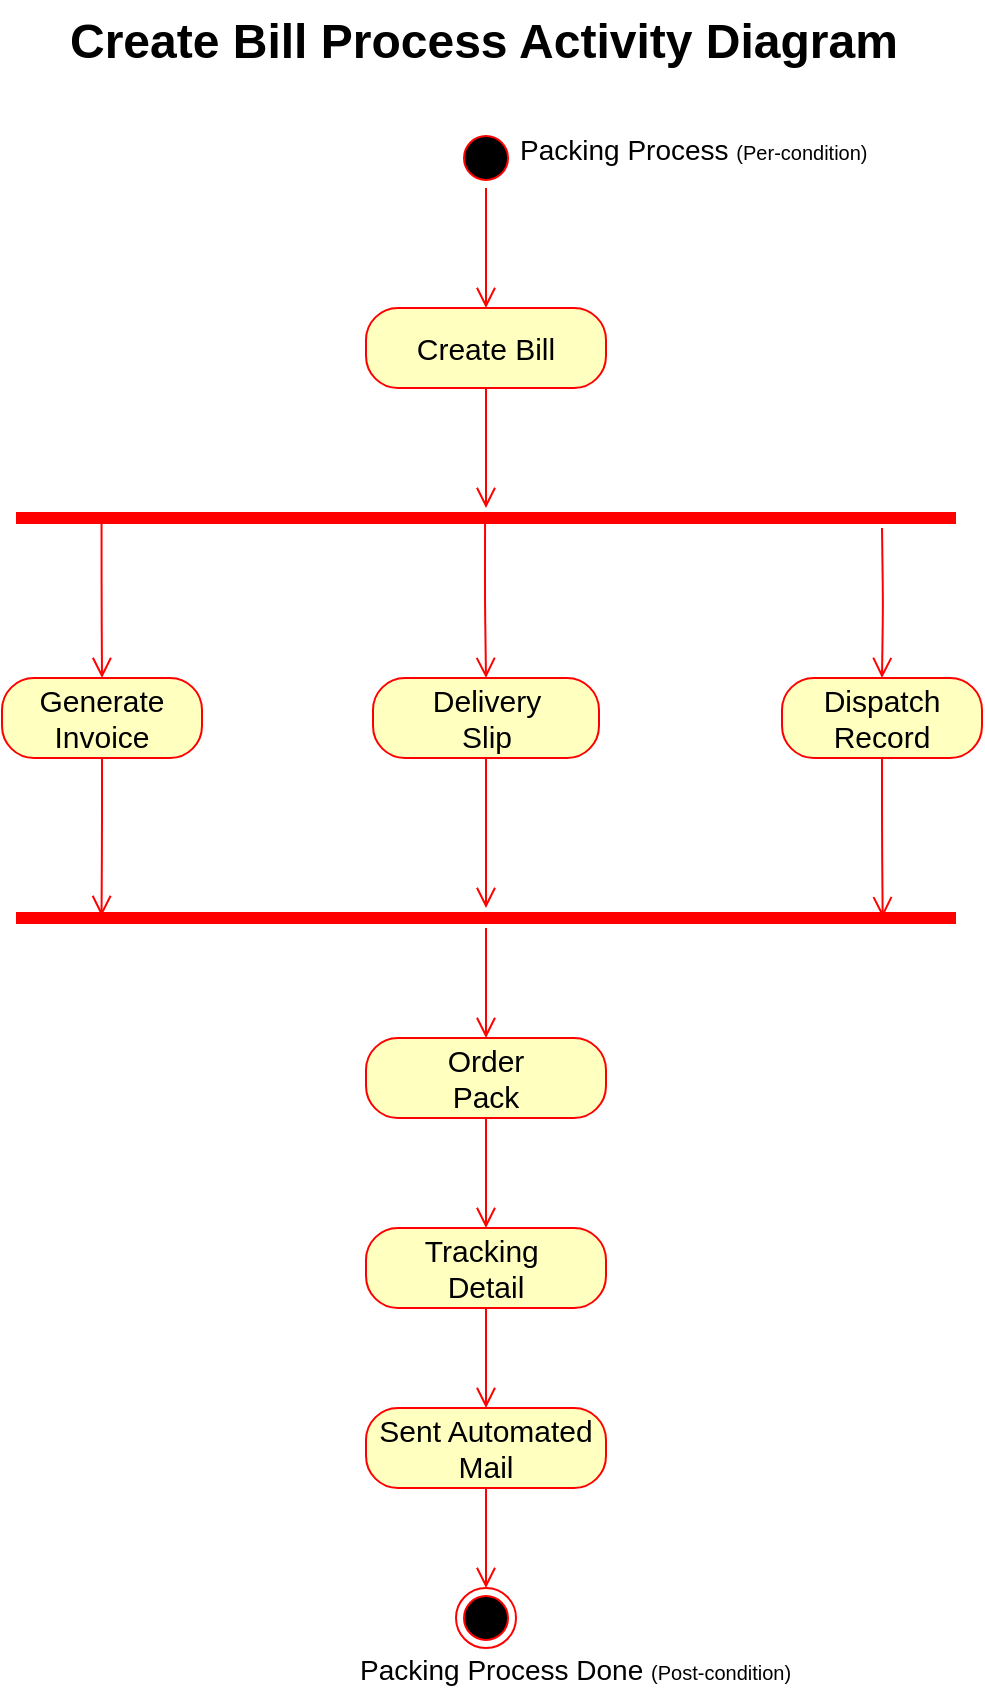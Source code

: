 <mxfile version="12.2.2" type="device" pages="1"><diagram id="xOtiej2gNorD5NpRwv7l" name="Page-1"><mxGraphModel dx="1092" dy="846" grid="1" gridSize="10" guides="1" tooltips="1" connect="1" arrows="1" fold="1" page="1" pageScale="1" pageWidth="827" pageHeight="1169" math="0" shadow="0"><root><mxCell id="0"/><mxCell id="1" parent="0"/><mxCell id="ZL3D88-o58ZpeAAxq_MX-1" value="" style="ellipse;html=1;shape=startState;fillColor=#000000;strokeColor=#ff0000;" vertex="1" parent="1"><mxGeometry x="397" y="90" width="30" height="30" as="geometry"/></mxCell><mxCell id="ZL3D88-o58ZpeAAxq_MX-2" value="" style="edgeStyle=orthogonalEdgeStyle;html=1;verticalAlign=bottom;endArrow=open;endSize=8;strokeColor=#ff0000;" edge="1" source="ZL3D88-o58ZpeAAxq_MX-1" parent="1"><mxGeometry relative="1" as="geometry"><mxPoint x="412" y="180" as="targetPoint"/></mxGeometry></mxCell><mxCell id="ZL3D88-o58ZpeAAxq_MX-3" value="Create Bill Process Activity Diagram" style="text;html=1;resizable=0;points=[];autosize=1;align=left;verticalAlign=top;spacingTop=-4;fontSize=24;fontStyle=1;strokeWidth=4;shadow=1;" vertex="1" parent="1"><mxGeometry x="202" y="30" width="290" height="20" as="geometry"/></mxCell><mxCell id="ZL3D88-o58ZpeAAxq_MX-7" value="Packing Process &lt;font style=&quot;font-size: 10px&quot;&gt;(Per-condition)&lt;/font&gt;" style="text;html=1;resizable=0;points=[];autosize=1;align=left;verticalAlign=top;spacingTop=-4;fontSize=14;" vertex="1" parent="1"><mxGeometry x="427" y="90" width="190" height="20" as="geometry"/></mxCell><mxCell id="ZL3D88-o58ZpeAAxq_MX-8" value="&lt;font style=&quot;font-size: 15px&quot;&gt;Create Bill&lt;/font&gt;" style="rounded=1;whiteSpace=wrap;html=1;arcSize=40;fontColor=#000000;fillColor=#ffffc0;strokeColor=#ff0000;" vertex="1" parent="1"><mxGeometry x="352" y="180" width="120" height="40" as="geometry"/></mxCell><mxCell id="ZL3D88-o58ZpeAAxq_MX-9" value="" style="edgeStyle=orthogonalEdgeStyle;html=1;verticalAlign=bottom;endArrow=open;endSize=8;strokeColor=#ff0000;fontSize=14;" edge="1" source="ZL3D88-o58ZpeAAxq_MX-8" parent="1"><mxGeometry relative="1" as="geometry"><mxPoint x="412" y="280" as="targetPoint"/></mxGeometry></mxCell><mxCell id="ZL3D88-o58ZpeAAxq_MX-10" value="" style="shape=line;html=1;strokeWidth=6;strokeColor=#ff0000;fontSize=14;" vertex="1" parent="1"><mxGeometry x="177" y="280" width="470" height="10" as="geometry"/></mxCell><mxCell id="ZL3D88-o58ZpeAAxq_MX-12" value="" style="shape=line;html=1;strokeWidth=6;strokeColor=#ff0000;fontSize=14;" vertex="1" parent="1"><mxGeometry x="177" y="480" width="470" height="10" as="geometry"/></mxCell><mxCell id="ZL3D88-o58ZpeAAxq_MX-14" value="" style="edgeStyle=orthogonalEdgeStyle;html=1;verticalAlign=bottom;endArrow=open;endSize=8;strokeColor=#ff0000;fontSize=14;exitX=0.499;exitY=0.6;exitDx=0;exitDy=0;exitPerimeter=0;entryX=0.5;entryY=0;entryDx=0;entryDy=0;" edge="1" parent="1" source="ZL3D88-o58ZpeAAxq_MX-10" target="ZL3D88-o58ZpeAAxq_MX-17"><mxGeometry relative="1" as="geometry"><mxPoint x="412" y="360" as="targetPoint"/><mxPoint x="411" y="290" as="sourcePoint"/></mxGeometry></mxCell><mxCell id="ZL3D88-o58ZpeAAxq_MX-15" value="" style="edgeStyle=orthogonalEdgeStyle;html=1;verticalAlign=bottom;endArrow=open;endSize=8;strokeColor=#ff0000;fontSize=14;entryX=0.5;entryY=0;entryDx=0;entryDy=0;" edge="1" parent="1" target="ZL3D88-o58ZpeAAxq_MX-18"><mxGeometry relative="1" as="geometry"><mxPoint x="610" y="350" as="targetPoint"/><mxPoint x="610" y="290" as="sourcePoint"/></mxGeometry></mxCell><mxCell id="ZL3D88-o58ZpeAAxq_MX-16" value="&lt;font style=&quot;font-size: 15px&quot;&gt;Generate&lt;br&gt;Invoice&lt;br&gt;&lt;/font&gt;" style="rounded=1;whiteSpace=wrap;html=1;arcSize=40;fontColor=#000000;fillColor=#ffffc0;strokeColor=#ff0000;" vertex="1" parent="1"><mxGeometry x="170" y="365" width="100" height="40" as="geometry"/></mxCell><mxCell id="ZL3D88-o58ZpeAAxq_MX-17" value="&lt;font style=&quot;font-size: 15px&quot;&gt;Delivery&lt;br&gt;Slip&lt;br&gt;&lt;/font&gt;" style="rounded=1;whiteSpace=wrap;html=1;arcSize=40;fontColor=#000000;fillColor=#ffffc0;strokeColor=#ff0000;" vertex="1" parent="1"><mxGeometry x="355.5" y="365" width="113" height="40" as="geometry"/></mxCell><mxCell id="ZL3D88-o58ZpeAAxq_MX-18" value="&lt;font style=&quot;font-size: 15px&quot;&gt;Dispatch&lt;br&gt;Record&lt;br&gt;&lt;/font&gt;" style="rounded=1;whiteSpace=wrap;html=1;arcSize=40;fontColor=#000000;fillColor=#ffffc0;strokeColor=#ff0000;" vertex="1" parent="1"><mxGeometry x="560" y="365" width="100" height="40" as="geometry"/></mxCell><mxCell id="ZL3D88-o58ZpeAAxq_MX-23" value="" style="edgeStyle=orthogonalEdgeStyle;html=1;verticalAlign=bottom;endArrow=open;endSize=8;strokeColor=#ff0000;fontSize=14;entryX=0.5;entryY=0;entryDx=0;entryDy=0;exitX=0.091;exitY=0.386;exitDx=0;exitDy=0;exitPerimeter=0;" edge="1" parent="1" source="ZL3D88-o58ZpeAAxq_MX-10" target="ZL3D88-o58ZpeAAxq_MX-16"><mxGeometry relative="1" as="geometry"><mxPoint x="220" y="350" as="targetPoint"/><mxPoint x="220" y="290" as="sourcePoint"/></mxGeometry></mxCell><mxCell id="ZL3D88-o58ZpeAAxq_MX-30" value="" style="edgeStyle=orthogonalEdgeStyle;html=1;verticalAlign=bottom;endArrow=open;endSize=8;strokeColor=#ff0000;fontSize=14;exitX=0.5;exitY=1;exitDx=0;exitDy=0;entryX=0.091;entryY=0.4;entryDx=0;entryDy=0;entryPerimeter=0;" edge="1" parent="1" source="ZL3D88-o58ZpeAAxq_MX-16" target="ZL3D88-o58ZpeAAxq_MX-12"><mxGeometry relative="1" as="geometry"><mxPoint x="220" y="470" as="targetPoint"/><mxPoint x="220" y="410" as="sourcePoint"/></mxGeometry></mxCell><mxCell id="ZL3D88-o58ZpeAAxq_MX-32" value="" style="edgeStyle=orthogonalEdgeStyle;html=1;verticalAlign=bottom;endArrow=open;endSize=8;strokeColor=#ff0000;fontSize=14;exitX=0.5;exitY=1;exitDx=0;exitDy=0;" edge="1" parent="1" source="ZL3D88-o58ZpeAAxq_MX-17" target="ZL3D88-o58ZpeAAxq_MX-12"><mxGeometry relative="1" as="geometry"><mxPoint x="412.8" y="493.5" as="targetPoint"/><mxPoint x="413" y="410" as="sourcePoint"/><Array as="points"/></mxGeometry></mxCell><mxCell id="ZL3D88-o58ZpeAAxq_MX-33" value="" style="edgeStyle=orthogonalEdgeStyle;html=1;verticalAlign=bottom;endArrow=open;endSize=8;strokeColor=#ff0000;fontSize=14;exitX=0.5;exitY=1;exitDx=0;exitDy=0;entryX=0.922;entryY=0.462;entryDx=0;entryDy=0;entryPerimeter=0;" edge="1" parent="1" source="ZL3D88-o58ZpeAAxq_MX-18" target="ZL3D88-o58ZpeAAxq_MX-12"><mxGeometry relative="1" as="geometry"><mxPoint x="610" y="480" as="targetPoint"/><mxPoint x="609.7" y="410.2" as="sourcePoint"/><Array as="points"/></mxGeometry></mxCell><mxCell id="ZL3D88-o58ZpeAAxq_MX-34" value="" style="edgeStyle=orthogonalEdgeStyle;html=1;verticalAlign=bottom;endArrow=open;endSize=8;strokeColor=#ff0000;fontSize=14;entryX=0.5;entryY=0;entryDx=0;entryDy=0;" edge="1" parent="1" source="ZL3D88-o58ZpeAAxq_MX-12" target="ZL3D88-o58ZpeAAxq_MX-35"><mxGeometry relative="1" as="geometry"><mxPoint x="412" y="540" as="targetPoint"/><mxPoint x="411.429" y="500.048" as="sourcePoint"/><Array as="points"/></mxGeometry></mxCell><mxCell id="ZL3D88-o58ZpeAAxq_MX-35" value="&lt;font style=&quot;font-size: 15px&quot;&gt;Order&lt;br&gt;Pack&lt;br&gt;&lt;/font&gt;" style="rounded=1;whiteSpace=wrap;html=1;arcSize=40;fontColor=#000000;fillColor=#ffffc0;strokeColor=#ff0000;" vertex="1" parent="1"><mxGeometry x="352" y="545" width="120" height="40" as="geometry"/></mxCell><mxCell id="ZL3D88-o58ZpeAAxq_MX-36" value="" style="edgeStyle=orthogonalEdgeStyle;html=1;verticalAlign=bottom;endArrow=open;endSize=8;strokeColor=#ff0000;fontSize=14;entryX=0.5;entryY=0;entryDx=0;entryDy=0;" edge="1" parent="1" target="ZL3D88-o58ZpeAAxq_MX-37" source="ZL3D88-o58ZpeAAxq_MX-35"><mxGeometry relative="1" as="geometry"><mxPoint x="411.5" y="634" as="targetPoint"/><mxPoint x="411.405" y="584" as="sourcePoint"/><Array as="points"/></mxGeometry></mxCell><mxCell id="ZL3D88-o58ZpeAAxq_MX-37" value="&lt;font style=&quot;font-size: 15px&quot;&gt;Tracking&amp;nbsp;&lt;br&gt;Detail&lt;br&gt;&lt;/font&gt;" style="rounded=1;whiteSpace=wrap;html=1;arcSize=40;fontColor=#000000;fillColor=#ffffc0;strokeColor=#ff0000;" vertex="1" parent="1"><mxGeometry x="352" y="640" width="120" height="40" as="geometry"/></mxCell><mxCell id="ZL3D88-o58ZpeAAxq_MX-38" value="" style="edgeStyle=orthogonalEdgeStyle;html=1;verticalAlign=bottom;endArrow=open;endSize=8;strokeColor=#ff0000;fontSize=14;entryX=0.5;entryY=0;entryDx=0;entryDy=0;" edge="1" parent="1" target="ZL3D88-o58ZpeAAxq_MX-39" source="ZL3D88-o58ZpeAAxq_MX-37"><mxGeometry relative="1" as="geometry"><mxPoint x="411.5" y="727" as="targetPoint"/><mxPoint x="411.405" y="677.0" as="sourcePoint"/><Array as="points"/></mxGeometry></mxCell><mxCell id="ZL3D88-o58ZpeAAxq_MX-39" value="&lt;font style=&quot;font-size: 15px&quot;&gt;Sent Automated&lt;br&gt;Mail&lt;br&gt;&lt;/font&gt;" style="rounded=1;whiteSpace=wrap;html=1;arcSize=40;fontColor=#000000;fillColor=#ffffc0;strokeColor=#ff0000;" vertex="1" parent="1"><mxGeometry x="352" y="730" width="120" height="40" as="geometry"/></mxCell><mxCell id="ZL3D88-o58ZpeAAxq_MX-40" value="" style="edgeStyle=orthogonalEdgeStyle;html=1;verticalAlign=bottom;endArrow=open;endSize=8;strokeColor=#ff0000;fontSize=14;entryX=0.5;entryY=0;entryDx=0;entryDy=0;exitX=0.5;exitY=1;exitDx=0;exitDy=0;" edge="1" parent="1" source="ZL3D88-o58ZpeAAxq_MX-39" target="ZL3D88-o58ZpeAAxq_MX-41"><mxGeometry relative="1" as="geometry"><mxPoint x="411.905" y="832.857" as="targetPoint"/><mxPoint x="411.405" y="780" as="sourcePoint"/><Array as="points"/></mxGeometry></mxCell><mxCell id="ZL3D88-o58ZpeAAxq_MX-41" value="" style="ellipse;html=1;shape=endState;fillColor=#000000;strokeColor=#ff0000;fontSize=14;" vertex="1" parent="1"><mxGeometry x="397" y="820" width="30" height="30" as="geometry"/></mxCell><mxCell id="ZL3D88-o58ZpeAAxq_MX-42" value="Packing Process Done&amp;nbsp;&lt;span style=&quot;font-size: 10px&quot;&gt;(Post-condition)&lt;/span&gt;" style="text;html=1;resizable=0;points=[];autosize=1;align=left;verticalAlign=top;spacingTop=-4;fontSize=14;" vertex="1" parent="1"><mxGeometry x="347" y="850" width="230" height="20" as="geometry"/></mxCell></root></mxGraphModel></diagram></mxfile>